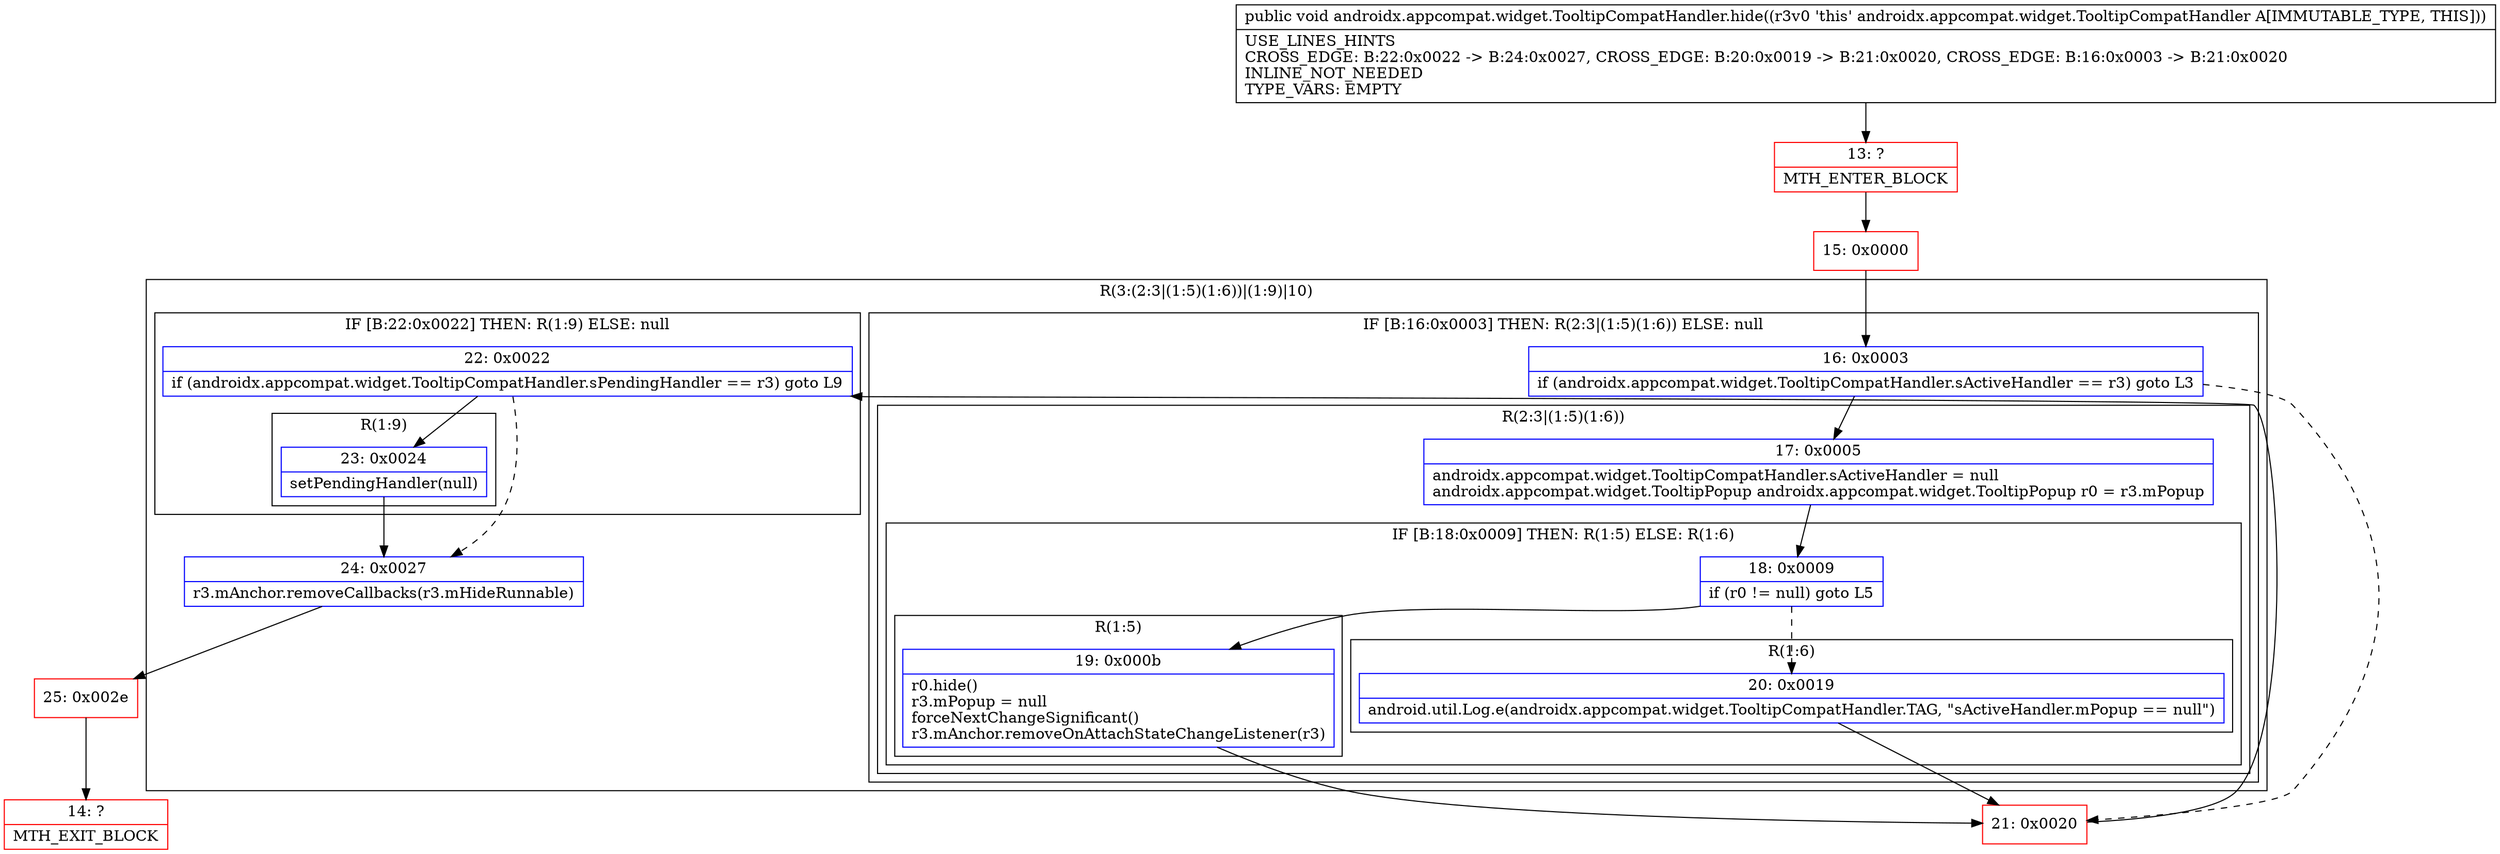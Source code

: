 digraph "CFG forandroidx.appcompat.widget.TooltipCompatHandler.hide()V" {
subgraph cluster_Region_2034567245 {
label = "R(3:(2:3|(1:5)(1:6))|(1:9)|10)";
node [shape=record,color=blue];
subgraph cluster_IfRegion_1708334597 {
label = "IF [B:16:0x0003] THEN: R(2:3|(1:5)(1:6)) ELSE: null";
node [shape=record,color=blue];
Node_16 [shape=record,label="{16\:\ 0x0003|if (androidx.appcompat.widget.TooltipCompatHandler.sActiveHandler == r3) goto L3\l}"];
subgraph cluster_Region_105309468 {
label = "R(2:3|(1:5)(1:6))";
node [shape=record,color=blue];
Node_17 [shape=record,label="{17\:\ 0x0005|androidx.appcompat.widget.TooltipCompatHandler.sActiveHandler = null\landroidx.appcompat.widget.TooltipPopup androidx.appcompat.widget.TooltipPopup r0 = r3.mPopup\l}"];
subgraph cluster_IfRegion_726542122 {
label = "IF [B:18:0x0009] THEN: R(1:5) ELSE: R(1:6)";
node [shape=record,color=blue];
Node_18 [shape=record,label="{18\:\ 0x0009|if (r0 != null) goto L5\l}"];
subgraph cluster_Region_1411411171 {
label = "R(1:5)";
node [shape=record,color=blue];
Node_19 [shape=record,label="{19\:\ 0x000b|r0.hide()\lr3.mPopup = null\lforceNextChangeSignificant()\lr3.mAnchor.removeOnAttachStateChangeListener(r3)\l}"];
}
subgraph cluster_Region_1013866893 {
label = "R(1:6)";
node [shape=record,color=blue];
Node_20 [shape=record,label="{20\:\ 0x0019|android.util.Log.e(androidx.appcompat.widget.TooltipCompatHandler.TAG, \"sActiveHandler.mPopup == null\")\l}"];
}
}
}
}
subgraph cluster_IfRegion_644385735 {
label = "IF [B:22:0x0022] THEN: R(1:9) ELSE: null";
node [shape=record,color=blue];
Node_22 [shape=record,label="{22\:\ 0x0022|if (androidx.appcompat.widget.TooltipCompatHandler.sPendingHandler == r3) goto L9\l}"];
subgraph cluster_Region_2008999975 {
label = "R(1:9)";
node [shape=record,color=blue];
Node_23 [shape=record,label="{23\:\ 0x0024|setPendingHandler(null)\l}"];
}
}
Node_24 [shape=record,label="{24\:\ 0x0027|r3.mAnchor.removeCallbacks(r3.mHideRunnable)\l}"];
}
Node_13 [shape=record,color=red,label="{13\:\ ?|MTH_ENTER_BLOCK\l}"];
Node_15 [shape=record,color=red,label="{15\:\ 0x0000}"];
Node_21 [shape=record,color=red,label="{21\:\ 0x0020}"];
Node_25 [shape=record,color=red,label="{25\:\ 0x002e}"];
Node_14 [shape=record,color=red,label="{14\:\ ?|MTH_EXIT_BLOCK\l}"];
MethodNode[shape=record,label="{public void androidx.appcompat.widget.TooltipCompatHandler.hide((r3v0 'this' androidx.appcompat.widget.TooltipCompatHandler A[IMMUTABLE_TYPE, THIS]))  | USE_LINES_HINTS\lCROSS_EDGE: B:22:0x0022 \-\> B:24:0x0027, CROSS_EDGE: B:20:0x0019 \-\> B:21:0x0020, CROSS_EDGE: B:16:0x0003 \-\> B:21:0x0020\lINLINE_NOT_NEEDED\lTYPE_VARS: EMPTY\l}"];
MethodNode -> Node_13;Node_16 -> Node_17;
Node_16 -> Node_21[style=dashed];
Node_17 -> Node_18;
Node_18 -> Node_19;
Node_18 -> Node_20[style=dashed];
Node_19 -> Node_21;
Node_20 -> Node_21;
Node_22 -> Node_23;
Node_22 -> Node_24[style=dashed];
Node_23 -> Node_24;
Node_24 -> Node_25;
Node_13 -> Node_15;
Node_15 -> Node_16;
Node_21 -> Node_22;
Node_25 -> Node_14;
}


